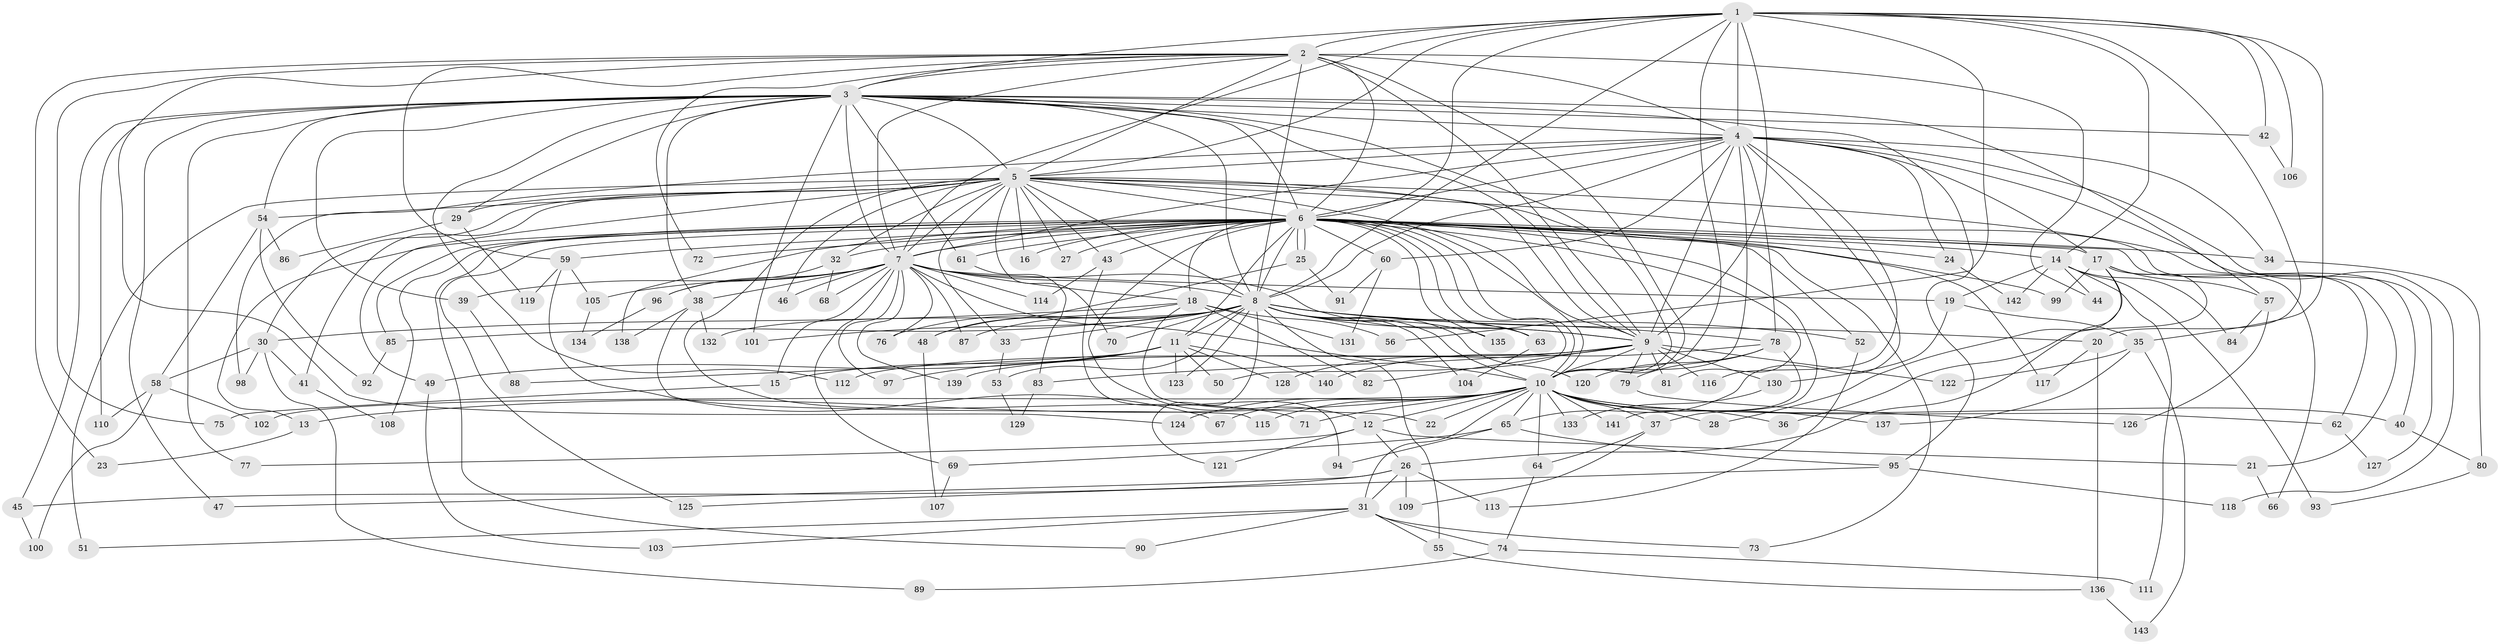 // coarse degree distribution, {13: 0.045454545454545456, 11: 0.022727272727272728, 19: 0.045454545454545456, 16: 0.022727272727272728, 14: 0.045454545454545456, 22: 0.022727272727272728, 15: 0.022727272727272728, 10: 0.045454545454545456, 17: 0.045454545454545456, 8: 0.045454545454545456, 7: 0.06818181818181818, 9: 0.022727272727272728, 3: 0.18181818181818182, 6: 0.13636363636363635, 12: 0.022727272727272728, 5: 0.045454545454545456, 4: 0.06818181818181818, 2: 0.09090909090909091}
// Generated by graph-tools (version 1.1) at 2025/49/03/04/25 22:49:50]
// undirected, 143 vertices, 311 edges
graph export_dot {
  node [color=gray90,style=filled];
  1;
  2;
  3;
  4;
  5;
  6;
  7;
  8;
  9;
  10;
  11;
  12;
  13;
  14;
  15;
  16;
  17;
  18;
  19;
  20;
  21;
  22;
  23;
  24;
  25;
  26;
  27;
  28;
  29;
  30;
  31;
  32;
  33;
  34;
  35;
  36;
  37;
  38;
  39;
  40;
  41;
  42;
  43;
  44;
  45;
  46;
  47;
  48;
  49;
  50;
  51;
  52;
  53;
  54;
  55;
  56;
  57;
  58;
  59;
  60;
  61;
  62;
  63;
  64;
  65;
  66;
  67;
  68;
  69;
  70;
  71;
  72;
  73;
  74;
  75;
  76;
  77;
  78;
  79;
  80;
  81;
  82;
  83;
  84;
  85;
  86;
  87;
  88;
  89;
  90;
  91;
  92;
  93;
  94;
  95;
  96;
  97;
  98;
  99;
  100;
  101;
  102;
  103;
  104;
  105;
  106;
  107;
  108;
  109;
  110;
  111;
  112;
  113;
  114;
  115;
  116;
  117;
  118;
  119;
  120;
  121;
  122;
  123;
  124;
  125;
  126;
  127;
  128;
  129;
  130;
  131;
  132;
  133;
  134;
  135;
  136;
  137;
  138;
  139;
  140;
  141;
  142;
  143;
  1 -- 2;
  1 -- 3;
  1 -- 4;
  1 -- 5;
  1 -- 6;
  1 -- 7;
  1 -- 8;
  1 -- 9;
  1 -- 10;
  1 -- 14;
  1 -- 20;
  1 -- 35;
  1 -- 42;
  1 -- 56;
  1 -- 106;
  2 -- 3;
  2 -- 4;
  2 -- 5;
  2 -- 6;
  2 -- 7;
  2 -- 8;
  2 -- 9;
  2 -- 10;
  2 -- 23;
  2 -- 44;
  2 -- 59;
  2 -- 72;
  2 -- 75;
  2 -- 124;
  3 -- 4;
  3 -- 5;
  3 -- 6;
  3 -- 7;
  3 -- 8;
  3 -- 9;
  3 -- 10;
  3 -- 29;
  3 -- 38;
  3 -- 39;
  3 -- 42;
  3 -- 45;
  3 -- 47;
  3 -- 54;
  3 -- 57;
  3 -- 61;
  3 -- 77;
  3 -- 95;
  3 -- 101;
  3 -- 110;
  3 -- 112;
  4 -- 5;
  4 -- 6;
  4 -- 7;
  4 -- 8;
  4 -- 9;
  4 -- 10;
  4 -- 17;
  4 -- 24;
  4 -- 34;
  4 -- 60;
  4 -- 65;
  4 -- 78;
  4 -- 98;
  4 -- 116;
  4 -- 118;
  4 -- 127;
  5 -- 6;
  5 -- 7;
  5 -- 8;
  5 -- 9;
  5 -- 10;
  5 -- 16;
  5 -- 21;
  5 -- 27;
  5 -- 29;
  5 -- 30;
  5 -- 32;
  5 -- 33;
  5 -- 40;
  5 -- 41;
  5 -- 43;
  5 -- 46;
  5 -- 49;
  5 -- 51;
  5 -- 54;
  5 -- 70;
  5 -- 71;
  5 -- 117;
  6 -- 7;
  6 -- 8;
  6 -- 9;
  6 -- 10;
  6 -- 11;
  6 -- 12;
  6 -- 13;
  6 -- 14;
  6 -- 16;
  6 -- 17;
  6 -- 18;
  6 -- 24;
  6 -- 25;
  6 -- 25;
  6 -- 27;
  6 -- 32;
  6 -- 34;
  6 -- 37;
  6 -- 43;
  6 -- 50;
  6 -- 52;
  6 -- 59;
  6 -- 60;
  6 -- 61;
  6 -- 62;
  6 -- 63;
  6 -- 72;
  6 -- 73;
  6 -- 81;
  6 -- 85;
  6 -- 90;
  6 -- 99;
  6 -- 108;
  6 -- 125;
  6 -- 135;
  6 -- 138;
  7 -- 8;
  7 -- 9;
  7 -- 10;
  7 -- 15;
  7 -- 18;
  7 -- 19;
  7 -- 38;
  7 -- 39;
  7 -- 46;
  7 -- 68;
  7 -- 69;
  7 -- 76;
  7 -- 87;
  7 -- 96;
  7 -- 97;
  7 -- 105;
  7 -- 114;
  7 -- 139;
  8 -- 9;
  8 -- 10;
  8 -- 11;
  8 -- 20;
  8 -- 33;
  8 -- 52;
  8 -- 53;
  8 -- 55;
  8 -- 63;
  8 -- 70;
  8 -- 76;
  8 -- 78;
  8 -- 85;
  8 -- 87;
  8 -- 101;
  8 -- 104;
  8 -- 120;
  8 -- 121;
  8 -- 123;
  8 -- 132;
  8 -- 135;
  9 -- 10;
  9 -- 79;
  9 -- 81;
  9 -- 82;
  9 -- 83;
  9 -- 112;
  9 -- 116;
  9 -- 122;
  9 -- 128;
  9 -- 130;
  9 -- 139;
  10 -- 12;
  10 -- 13;
  10 -- 22;
  10 -- 28;
  10 -- 31;
  10 -- 36;
  10 -- 37;
  10 -- 40;
  10 -- 62;
  10 -- 64;
  10 -- 65;
  10 -- 67;
  10 -- 71;
  10 -- 102;
  10 -- 115;
  10 -- 124;
  10 -- 133;
  10 -- 137;
  10 -- 141;
  11 -- 15;
  11 -- 49;
  11 -- 50;
  11 -- 88;
  11 -- 97;
  11 -- 123;
  11 -- 128;
  11 -- 140;
  12 -- 21;
  12 -- 26;
  12 -- 77;
  12 -- 121;
  13 -- 23;
  14 -- 19;
  14 -- 44;
  14 -- 84;
  14 -- 93;
  14 -- 111;
  14 -- 142;
  15 -- 75;
  17 -- 26;
  17 -- 28;
  17 -- 36;
  17 -- 57;
  17 -- 66;
  17 -- 99;
  18 -- 22;
  18 -- 30;
  18 -- 48;
  18 -- 56;
  18 -- 82;
  18 -- 131;
  19 -- 35;
  19 -- 130;
  20 -- 117;
  20 -- 136;
  21 -- 66;
  24 -- 142;
  25 -- 48;
  25 -- 91;
  26 -- 31;
  26 -- 45;
  26 -- 47;
  26 -- 109;
  26 -- 113;
  29 -- 86;
  29 -- 119;
  30 -- 41;
  30 -- 58;
  30 -- 89;
  30 -- 98;
  31 -- 51;
  31 -- 55;
  31 -- 73;
  31 -- 74;
  31 -- 90;
  31 -- 103;
  32 -- 68;
  32 -- 96;
  33 -- 53;
  34 -- 80;
  35 -- 122;
  35 -- 137;
  35 -- 143;
  37 -- 64;
  37 -- 109;
  38 -- 115;
  38 -- 132;
  38 -- 138;
  39 -- 88;
  40 -- 80;
  41 -- 108;
  42 -- 106;
  43 -- 94;
  43 -- 114;
  45 -- 100;
  48 -- 107;
  49 -- 103;
  52 -- 113;
  53 -- 129;
  54 -- 58;
  54 -- 86;
  54 -- 92;
  55 -- 136;
  57 -- 84;
  57 -- 126;
  58 -- 100;
  58 -- 102;
  58 -- 110;
  59 -- 67;
  59 -- 105;
  59 -- 119;
  60 -- 91;
  60 -- 131;
  61 -- 83;
  62 -- 127;
  63 -- 104;
  64 -- 74;
  65 -- 69;
  65 -- 94;
  65 -- 95;
  69 -- 107;
  74 -- 89;
  74 -- 111;
  78 -- 79;
  78 -- 120;
  78 -- 140;
  78 -- 141;
  79 -- 126;
  80 -- 93;
  83 -- 129;
  85 -- 92;
  95 -- 118;
  95 -- 125;
  96 -- 134;
  105 -- 134;
  130 -- 133;
  136 -- 143;
}
